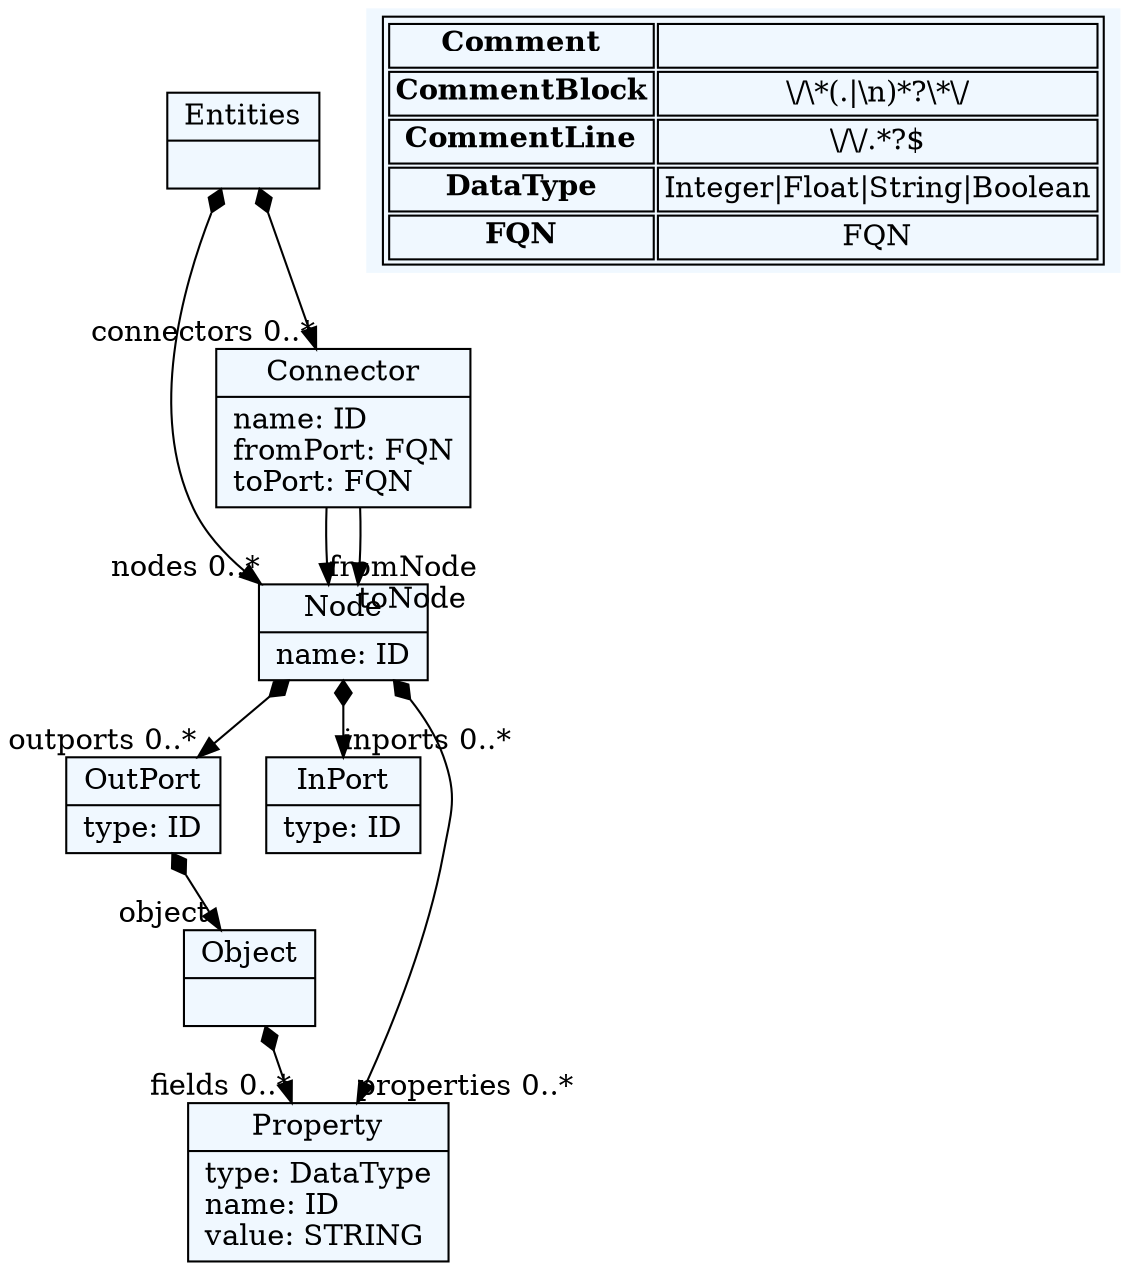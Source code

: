 
    digraph textX {
    fontname = "Bitstream Vera Sans"
    fontsize = 8
    node[
        shape=record,
        style=filled,
        fillcolor=aliceblue
    ]
    nodesep = 0.3
    edge[dir=black,arrowtail=empty]


140433465134032[ label="{Entities|}"]

140433465138048[ label="{Node|name: ID\l}"]

140433465141456[ label="{OutPort|type: ID\l}"]

140433465144864[ label="{InPort|type: ID\l}"]

140433465148272[ label="{Object|}"]

140433465151680[ label="{Property|type: DataType\lname: ID\lvalue: STRING\l}"]

140433465153200[ label="{Connector|name: ID\lfromPort: FQN\ltoPort: FQN\l}"]



140433465134032 -> 140433465138048[arrowtail=diamond, dir=both, headlabel="nodes 0..*"]
140433465134032 -> 140433465153200[arrowtail=diamond, dir=both, headlabel="connectors 0..*"]
140433465138048 -> 140433465151680[arrowtail=diamond, dir=both, headlabel="properties 0..*"]
140433465138048 -> 140433465141456[arrowtail=diamond, dir=both, headlabel="outports 0..*"]
140433465138048 -> 140433465144864[arrowtail=diamond, dir=both, headlabel="inports 0..*"]
140433465141456 -> 140433465148272[arrowtail=diamond, dir=both, headlabel="object "]
140433465148272 -> 140433465151680[arrowtail=diamond, dir=both, headlabel="fields 0..*"]
140433465153200 -> 140433465138048[headlabel="fromNode "]
140433465153200 -> 140433465138048[headlabel="toNode "]
match_rules [ shape=plaintext, label=< <table>
	<tr>
		<td><b>Comment</b></td><td></td>
	</tr>
	<tr>
		<td><b>CommentBlock</b></td><td>\/\*(.|\n)*?\*\/</td>
	</tr>
	<tr>
		<td><b>CommentLine</b></td><td>\/\/.*?$</td>
	</tr>
	<tr>
		<td><b>DataType</b></td><td>Integer|Float|String|Boolean</td>
	</tr>
	<tr>
		<td><b>FQN</b></td><td>FQN</td>
	</tr>
</table> >]


}
